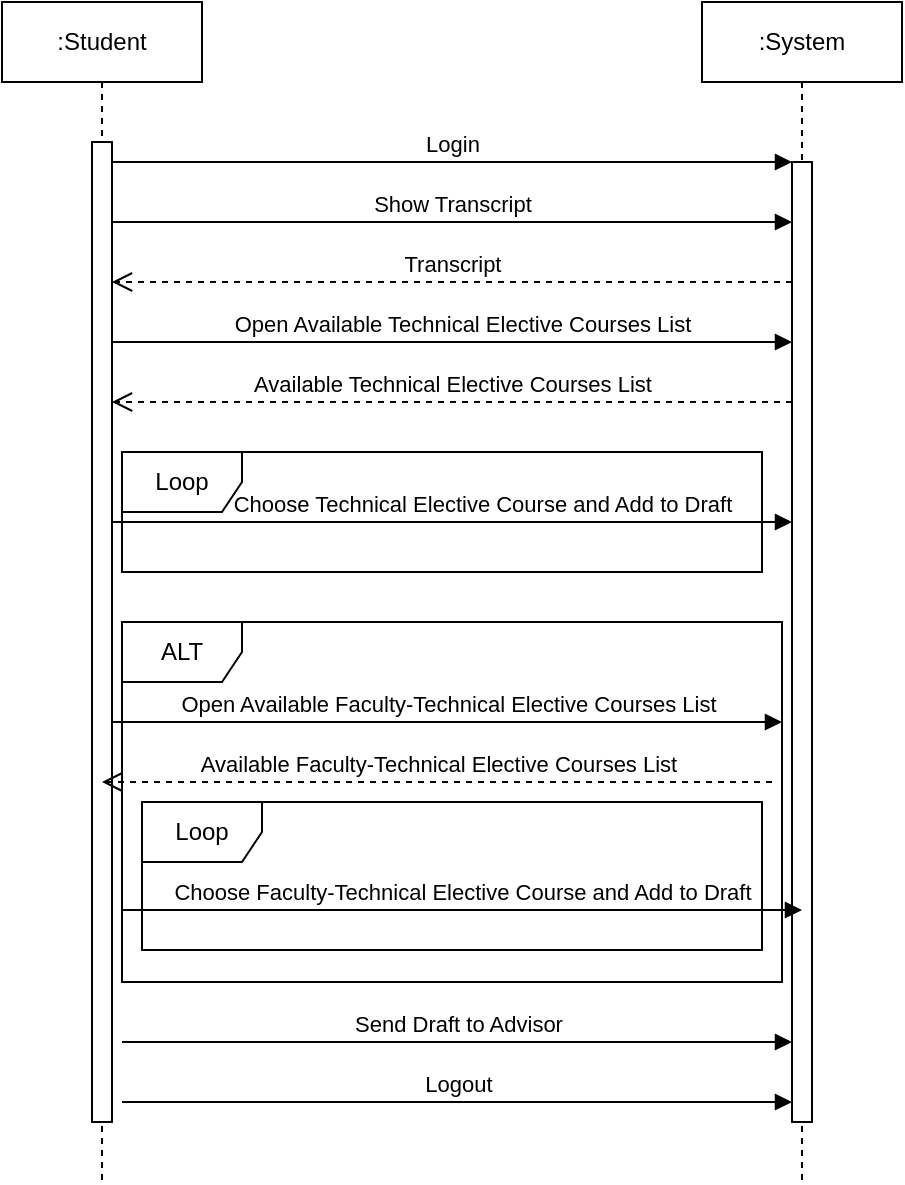 <mxfile version="22.1.11" type="device">
  <diagram id="AHQPghZQIKlLDIhB8FXk" name="Sayfa -1">
    <mxGraphModel dx="1290" dy="653" grid="1" gridSize="10" guides="1" tooltips="1" connect="1" arrows="1" fold="1" page="1" pageScale="1" pageWidth="827" pageHeight="1169" math="0" shadow="0">
      <root>
        <mxCell id="0" />
        <mxCell id="1" parent="0" />
        <mxCell id="lGH2RhgCRBUJlpuatr5v-1" value=":Student" style="shape=umlLifeline;perimeter=lifelinePerimeter;whiteSpace=wrap;html=1;container=0;dropTarget=0;collapsible=0;recursiveResize=0;outlineConnect=0;portConstraint=eastwest;newEdgeStyle={&quot;edgeStyle&quot;:&quot;elbowEdgeStyle&quot;,&quot;elbow&quot;:&quot;vertical&quot;,&quot;curved&quot;:0,&quot;rounded&quot;:0};" parent="1" vertex="1">
          <mxGeometry x="40" y="40" width="100" height="590" as="geometry" />
        </mxCell>
        <mxCell id="lGH2RhgCRBUJlpuatr5v-2" value="" style="html=1;points=[];perimeter=orthogonalPerimeter;outlineConnect=0;targetShapes=umlLifeline;portConstraint=eastwest;newEdgeStyle={&quot;edgeStyle&quot;:&quot;elbowEdgeStyle&quot;,&quot;elbow&quot;:&quot;vertical&quot;,&quot;curved&quot;:0,&quot;rounded&quot;:0};" parent="lGH2RhgCRBUJlpuatr5v-1" vertex="1">
          <mxGeometry x="45" y="70" width="10" height="490" as="geometry" />
        </mxCell>
        <mxCell id="lGH2RhgCRBUJlpuatr5v-3" value=":System" style="shape=umlLifeline;perimeter=lifelinePerimeter;whiteSpace=wrap;html=1;container=0;dropTarget=0;collapsible=0;recursiveResize=0;outlineConnect=0;portConstraint=eastwest;newEdgeStyle={&quot;edgeStyle&quot;:&quot;elbowEdgeStyle&quot;,&quot;elbow&quot;:&quot;vertical&quot;,&quot;curved&quot;:0,&quot;rounded&quot;:0};" parent="1" vertex="1">
          <mxGeometry x="390" y="40" width="100" height="590" as="geometry" />
        </mxCell>
        <mxCell id="lGH2RhgCRBUJlpuatr5v-4" value="" style="html=1;points=[];perimeter=orthogonalPerimeter;outlineConnect=0;targetShapes=umlLifeline;portConstraint=eastwest;newEdgeStyle={&quot;edgeStyle&quot;:&quot;elbowEdgeStyle&quot;,&quot;elbow&quot;:&quot;vertical&quot;,&quot;curved&quot;:0,&quot;rounded&quot;:0};" parent="lGH2RhgCRBUJlpuatr5v-3" vertex="1">
          <mxGeometry x="45" y="80" width="10" height="480" as="geometry" />
        </mxCell>
        <mxCell id="lGH2RhgCRBUJlpuatr5v-5" value="Login" style="html=1;verticalAlign=bottom;endArrow=block;edgeStyle=elbowEdgeStyle;elbow=vertical;curved=0;rounded=0;" parent="1" source="lGH2RhgCRBUJlpuatr5v-2" target="lGH2RhgCRBUJlpuatr5v-4" edge="1">
          <mxGeometry relative="1" as="geometry">
            <mxPoint x="195" y="130" as="sourcePoint" />
            <Array as="points">
              <mxPoint x="180" y="120" />
            </Array>
          </mxGeometry>
        </mxCell>
        <mxCell id="lGH2RhgCRBUJlpuatr5v-6" value="Transcript" style="html=1;verticalAlign=bottom;endArrow=open;dashed=1;endSize=8;edgeStyle=elbowEdgeStyle;elbow=vertical;curved=0;rounded=0;" parent="1" source="lGH2RhgCRBUJlpuatr5v-4" target="lGH2RhgCRBUJlpuatr5v-2" edge="1">
          <mxGeometry relative="1" as="geometry">
            <mxPoint x="195" y="205" as="targetPoint" />
            <Array as="points">
              <mxPoint x="260" y="180" />
              <mxPoint x="190" y="280" />
            </Array>
          </mxGeometry>
        </mxCell>
        <mxCell id="lGH2RhgCRBUJlpuatr5v-7" value="Show Transcript" style="html=1;verticalAlign=bottom;endArrow=block;edgeStyle=elbowEdgeStyle;elbow=vertical;curved=0;rounded=0;" parent="1" edge="1">
          <mxGeometry relative="1" as="geometry">
            <mxPoint x="95" y="150" as="sourcePoint" />
            <Array as="points">
              <mxPoint x="185" y="150" />
            </Array>
            <mxPoint x="435" y="150" as="targetPoint" />
          </mxGeometry>
        </mxCell>
        <mxCell id="lGH2RhgCRBUJlpuatr5v-8" value="Open Available Technical Elective Courses List" style="html=1;verticalAlign=bottom;endArrow=block;edgeStyle=elbowEdgeStyle;elbow=vertical;curved=0;rounded=0;" parent="1" source="lGH2RhgCRBUJlpuatr5v-2" target="lGH2RhgCRBUJlpuatr5v-4" edge="1">
          <mxGeometry x="0.029" relative="1" as="geometry">
            <mxPoint x="100" y="210" as="sourcePoint" />
            <Array as="points">
              <mxPoint x="190" y="210" />
            </Array>
            <mxPoint x="420" y="210" as="targetPoint" />
            <mxPoint as="offset" />
          </mxGeometry>
        </mxCell>
        <mxCell id="lGH2RhgCRBUJlpuatr5v-9" value="Available Technical Elective Courses List" style="html=1;verticalAlign=bottom;endArrow=open;dashed=1;endSize=8;edgeStyle=elbowEdgeStyle;elbow=vertical;curved=0;rounded=0;" parent="1" source="lGH2RhgCRBUJlpuatr5v-4" target="lGH2RhgCRBUJlpuatr5v-2" edge="1">
          <mxGeometry relative="1" as="geometry">
            <mxPoint x="110" y="240" as="targetPoint" />
            <Array as="points">
              <mxPoint x="255" y="240" />
              <mxPoint x="185" y="340" />
            </Array>
            <mxPoint x="430" y="240" as="sourcePoint" />
          </mxGeometry>
        </mxCell>
        <mxCell id="lGH2RhgCRBUJlpuatr5v-10" value="Choose Technical Elective Course and Add to Draft" style="html=1;verticalAlign=bottom;endArrow=block;edgeStyle=elbowEdgeStyle;elbow=horizontal;curved=0;rounded=0;" parent="1" edge="1">
          <mxGeometry x="0.088" relative="1" as="geometry">
            <mxPoint x="95" y="300" as="sourcePoint" />
            <Array as="points">
              <mxPoint x="190" y="300" />
            </Array>
            <mxPoint x="435" y="300" as="targetPoint" />
            <mxPoint as="offset" />
          </mxGeometry>
        </mxCell>
        <mxCell id="lGH2RhgCRBUJlpuatr5v-11" value="Send Draft to Advisor" style="html=1;verticalAlign=bottom;endArrow=block;edgeStyle=elbowEdgeStyle;elbow=horizontal;curved=0;rounded=0;" parent="1" edge="1">
          <mxGeometry relative="1" as="geometry">
            <mxPoint x="100" y="560" as="sourcePoint" />
            <Array as="points">
              <mxPoint x="190" y="560" />
            </Array>
            <mxPoint x="435" y="560" as="targetPoint" />
          </mxGeometry>
        </mxCell>
        <mxCell id="lGH2RhgCRBUJlpuatr5v-12" value="Logout" style="html=1;verticalAlign=bottom;endArrow=block;edgeStyle=elbowEdgeStyle;elbow=horizontal;curved=0;rounded=0;" parent="1" edge="1">
          <mxGeometry relative="1" as="geometry">
            <mxPoint x="100" y="590" as="sourcePoint" />
            <Array as="points">
              <mxPoint x="195" y="590" />
            </Array>
            <mxPoint x="435" y="590" as="targetPoint" />
          </mxGeometry>
        </mxCell>
        <mxCell id="lGH2RhgCRBUJlpuatr5v-13" value="Loop" style="shape=umlFrame;whiteSpace=wrap;html=1;pointerEvents=0;" parent="1" vertex="1">
          <mxGeometry x="100" y="265" width="320" height="60" as="geometry" />
        </mxCell>
        <mxCell id="lGH2RhgCRBUJlpuatr5v-14" value="Open Available Faculty-Technical Elective Courses List" style="html=1;verticalAlign=bottom;endArrow=block;edgeStyle=elbowEdgeStyle;elbow=horizontal;curved=0;rounded=0;" parent="1" edge="1">
          <mxGeometry relative="1" as="geometry">
            <mxPoint x="95" y="400" as="sourcePoint" />
            <Array as="points">
              <mxPoint x="185" y="400" />
            </Array>
            <mxPoint x="430" y="400" as="targetPoint" />
          </mxGeometry>
        </mxCell>
        <mxCell id="lGH2RhgCRBUJlpuatr5v-16" value="&lt;br&gt;Available Faculty-Technical Elective Courses List" style="html=1;verticalAlign=bottom;endArrow=open;dashed=1;endSize=8;edgeStyle=elbowEdgeStyle;elbow=vertical;curved=0;rounded=0;" parent="1" edge="1">
          <mxGeometry relative="1" as="geometry">
            <mxPoint x="90" y="430" as="targetPoint" />
            <Array as="points">
              <mxPoint x="245" y="430" />
              <mxPoint x="175" y="530" />
            </Array>
            <mxPoint x="425" y="430" as="sourcePoint" />
          </mxGeometry>
        </mxCell>
        <mxCell id="lGH2RhgCRBUJlpuatr5v-19" value="Choose Faculty-Technical Elective Course and Add to Draft" style="html=1;verticalAlign=bottom;endArrow=block;edgeStyle=elbowEdgeStyle;elbow=horizontal;curved=0;rounded=0;" parent="1" edge="1">
          <mxGeometry relative="1" as="geometry">
            <mxPoint x="100" y="494" as="sourcePoint" />
            <Array as="points">
              <mxPoint x="195" y="494" />
            </Array>
            <mxPoint x="440" y="494" as="targetPoint" />
            <mxPoint as="offset" />
          </mxGeometry>
        </mxCell>
        <mxCell id="lGH2RhgCRBUJlpuatr5v-20" value="Loop" style="shape=umlFrame;whiteSpace=wrap;html=1;pointerEvents=0;" parent="1" vertex="1">
          <mxGeometry x="110" y="440" width="310" height="74" as="geometry" />
        </mxCell>
        <mxCell id="lGH2RhgCRBUJlpuatr5v-21" value="ALT" style="shape=umlFrame;whiteSpace=wrap;html=1;pointerEvents=0;" parent="1" vertex="1">
          <mxGeometry x="100" y="350" width="330" height="180" as="geometry" />
        </mxCell>
      </root>
    </mxGraphModel>
  </diagram>
</mxfile>
